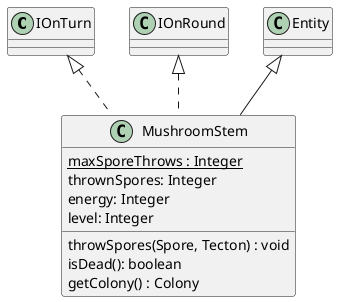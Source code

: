 @startuml mushroomStem

IOnTurn <|.. MushroomStem
IOnRound <|.. MushroomStem
Entity <|-- MushroomStem 
class MushroomStem{
    {static} maxSporeThrows : Integer
    thrownSpores: Integer
    energy: Integer
    level: Integer
    throwSpores(Spore, Tecton) : void
    isDead(): boolean
    getColony() : Colony
}
@enduml